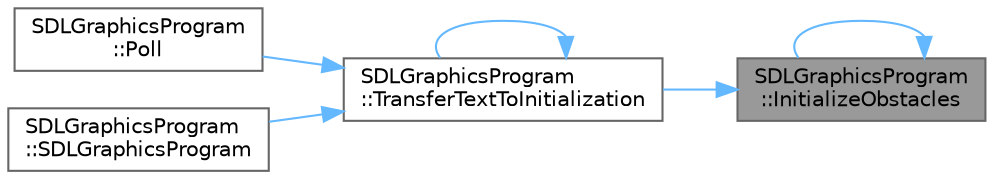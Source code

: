 digraph "SDLGraphicsProgram::InitializeObstacles"
{
 // LATEX_PDF_SIZE
  bgcolor="transparent";
  edge [fontname=Helvetica,fontsize=10,labelfontname=Helvetica,labelfontsize=10];
  node [fontname=Helvetica,fontsize=10,shape=box,height=0.2,width=0.4];
  rankdir="RL";
  Node1 [id="Node000001",label="SDLGraphicsProgram\l::InitializeObstacles",height=0.2,width=0.4,color="gray40", fillcolor="grey60", style="filled", fontcolor="black",tooltip="Initializes obstacles with a single image."];
  Node1 -> Node1 [id="edge6_Node000001_Node000001",dir="back",color="steelblue1",style="solid",tooltip=" "];
  Node1 -> Node2 [id="edge7_Node000001_Node000002",dir="back",color="steelblue1",style="solid",tooltip=" "];
  Node2 [id="Node000002",label="SDLGraphicsProgram\l::TransferTextToInitialization",height=0.2,width=0.4,color="grey40", fillcolor="white", style="filled",URL="$class_s_d_l_graphics_program.html#a1dd00cec7e43cf3d966e1b3ba90cc967",tooltip="Transfers text to initialization."];
  Node2 -> Node3 [id="edge8_Node000002_Node000003",dir="back",color="steelblue1",style="solid",tooltip=" "];
  Node3 [id="Node000003",label="SDLGraphicsProgram\l::Poll",height=0.2,width=0.4,color="grey40", fillcolor="white", style="filled",URL="$class_s_d_l_graphics_program.html#a5b78e5686035e0f3c66d0a09876651b4",tooltip="Polls events."];
  Node2 -> Node4 [id="edge9_Node000002_Node000004",dir="back",color="steelblue1",style="solid",tooltip=" "];
  Node4 [id="Node000004",label="SDLGraphicsProgram\l::SDLGraphicsProgram",height=0.2,width=0.4,color="grey40", fillcolor="white", style="filled",URL="$class_s_d_l_graphics_program.html#a976683178e086cd2a1a801fd9c501a7b",tooltip="Constructor for SDLGraphicsProgram."];
  Node2 -> Node2 [id="edge10_Node000002_Node000002",dir="back",color="steelblue1",style="solid",tooltip=" "];
}
